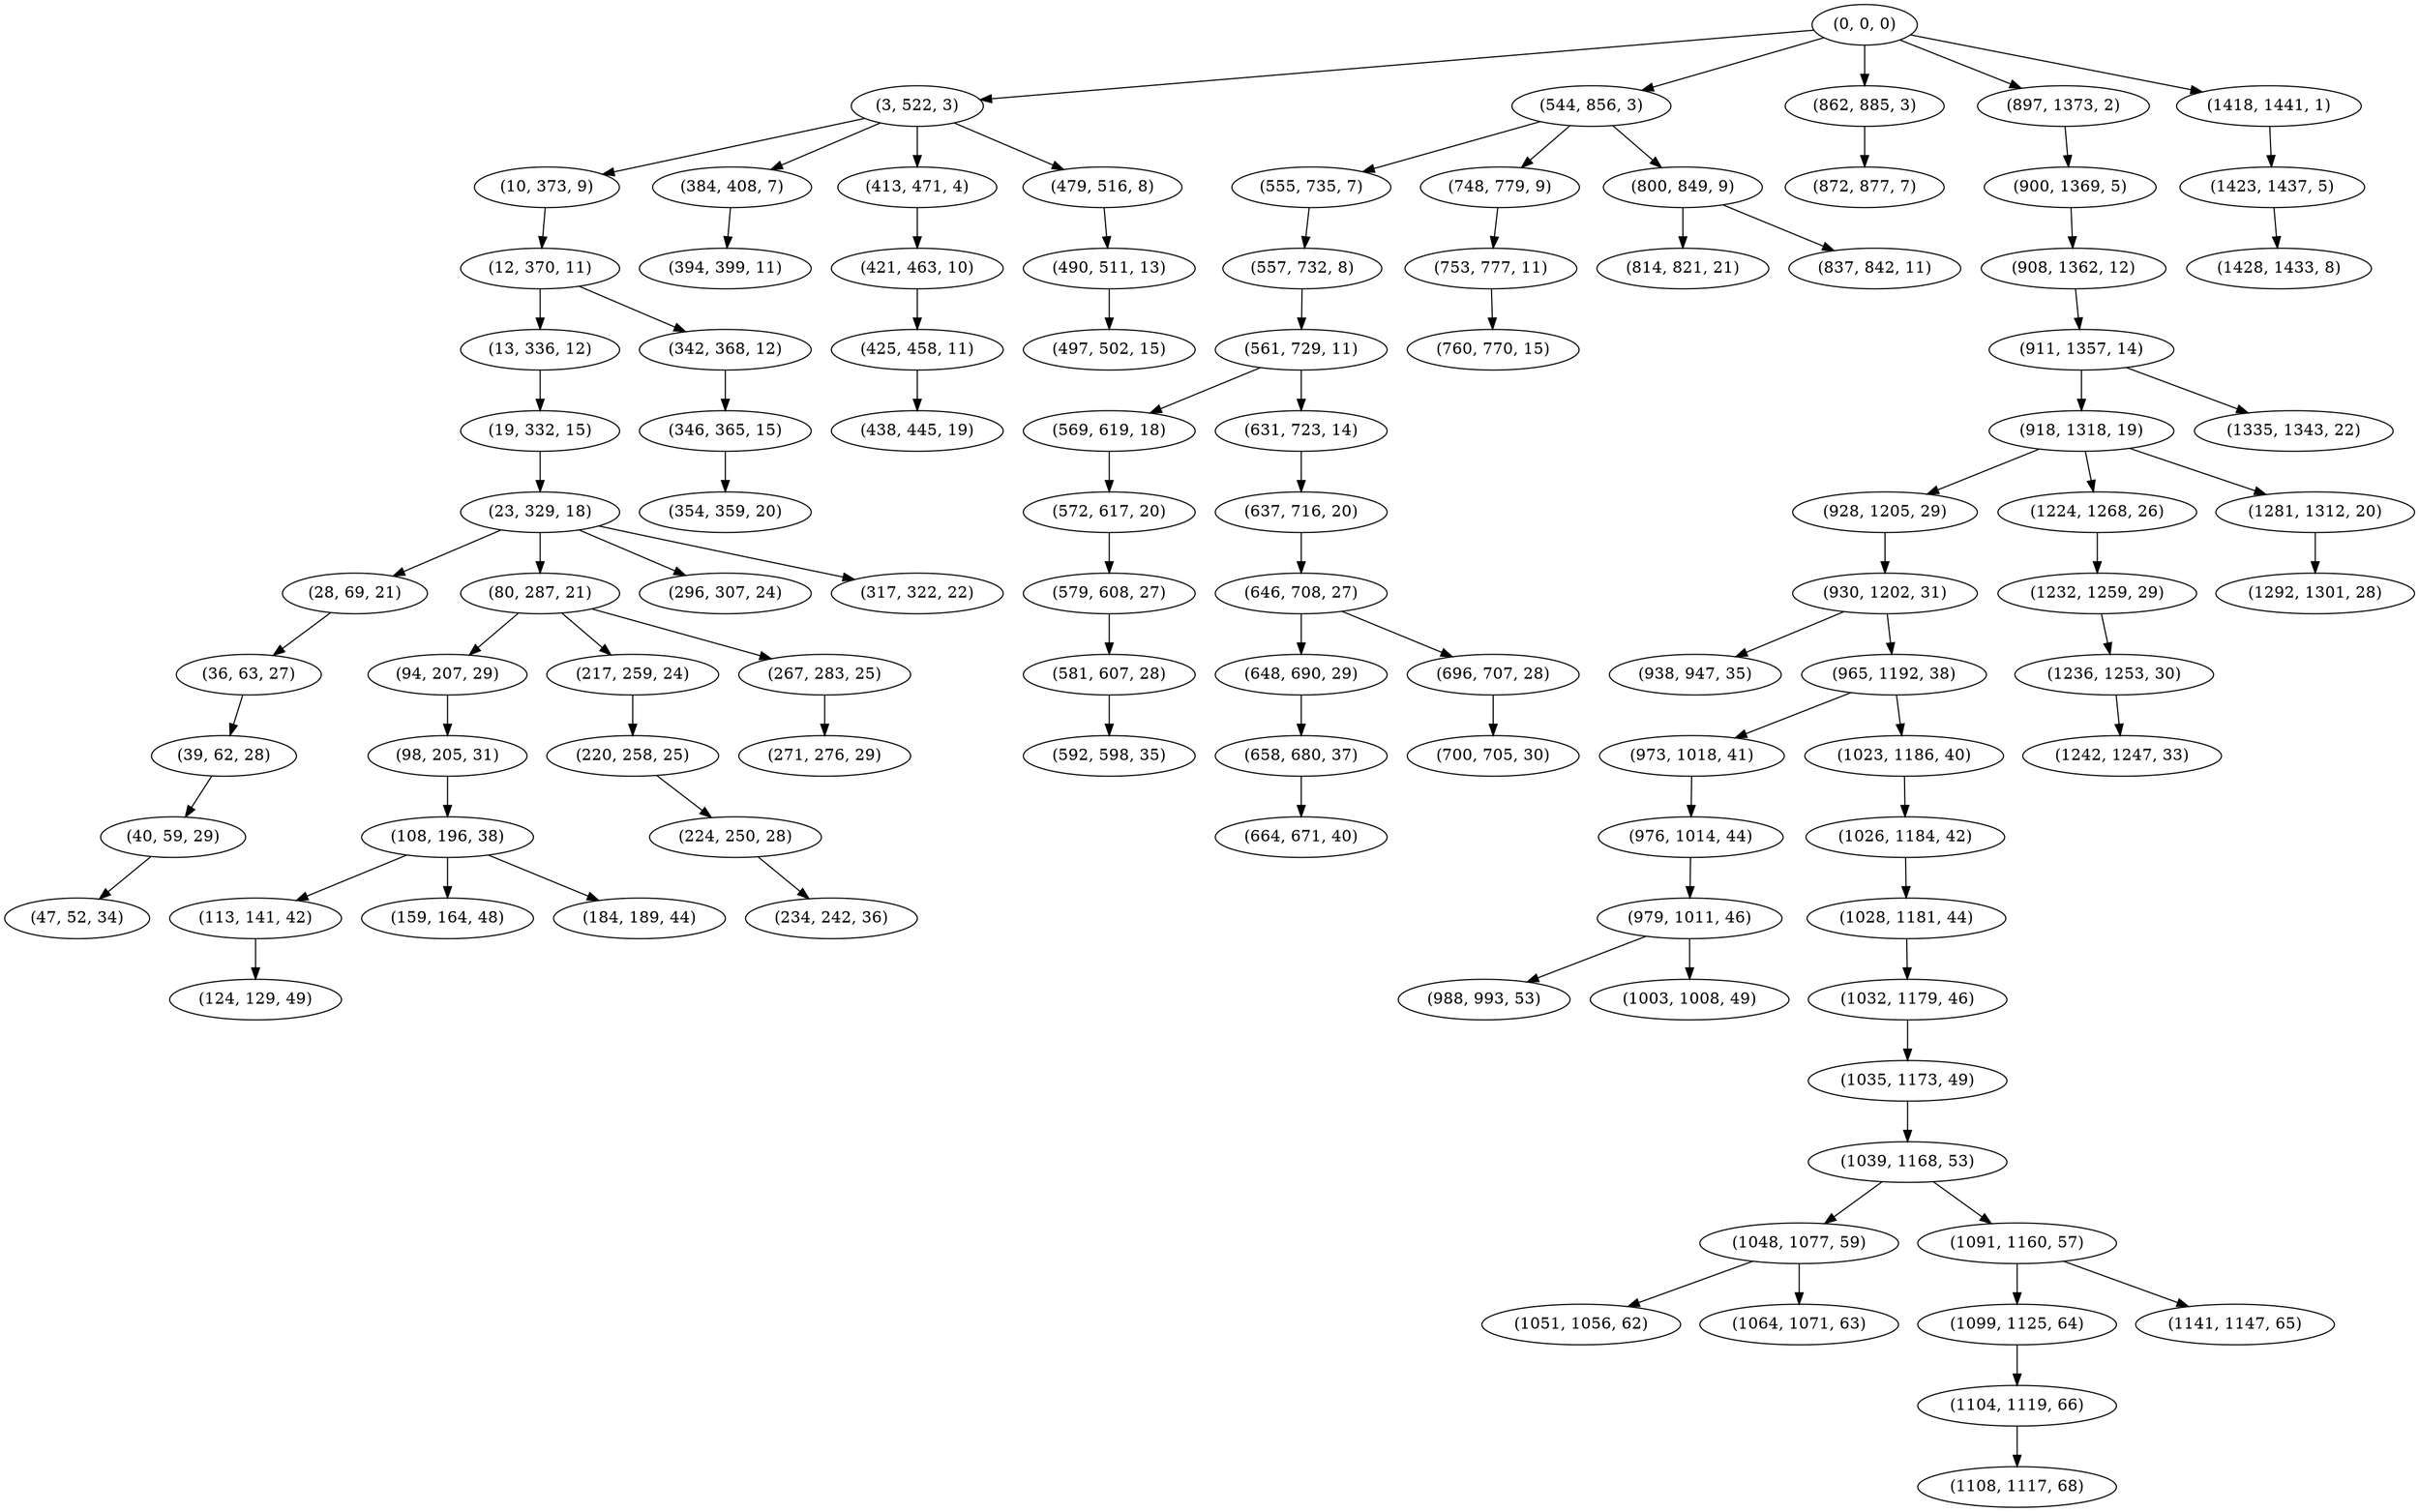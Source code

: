 digraph tree {
    "(0, 0, 0)";
    "(3, 522, 3)";
    "(10, 373, 9)";
    "(12, 370, 11)";
    "(13, 336, 12)";
    "(19, 332, 15)";
    "(23, 329, 18)";
    "(28, 69, 21)";
    "(36, 63, 27)";
    "(39, 62, 28)";
    "(40, 59, 29)";
    "(47, 52, 34)";
    "(80, 287, 21)";
    "(94, 207, 29)";
    "(98, 205, 31)";
    "(108, 196, 38)";
    "(113, 141, 42)";
    "(124, 129, 49)";
    "(159, 164, 48)";
    "(184, 189, 44)";
    "(217, 259, 24)";
    "(220, 258, 25)";
    "(224, 250, 28)";
    "(234, 242, 36)";
    "(267, 283, 25)";
    "(271, 276, 29)";
    "(296, 307, 24)";
    "(317, 322, 22)";
    "(342, 368, 12)";
    "(346, 365, 15)";
    "(354, 359, 20)";
    "(384, 408, 7)";
    "(394, 399, 11)";
    "(413, 471, 4)";
    "(421, 463, 10)";
    "(425, 458, 11)";
    "(438, 445, 19)";
    "(479, 516, 8)";
    "(490, 511, 13)";
    "(497, 502, 15)";
    "(544, 856, 3)";
    "(555, 735, 7)";
    "(557, 732, 8)";
    "(561, 729, 11)";
    "(569, 619, 18)";
    "(572, 617, 20)";
    "(579, 608, 27)";
    "(581, 607, 28)";
    "(592, 598, 35)";
    "(631, 723, 14)";
    "(637, 716, 20)";
    "(646, 708, 27)";
    "(648, 690, 29)";
    "(658, 680, 37)";
    "(664, 671, 40)";
    "(696, 707, 28)";
    "(700, 705, 30)";
    "(748, 779, 9)";
    "(753, 777, 11)";
    "(760, 770, 15)";
    "(800, 849, 9)";
    "(814, 821, 21)";
    "(837, 842, 11)";
    "(862, 885, 3)";
    "(872, 877, 7)";
    "(897, 1373, 2)";
    "(900, 1369, 5)";
    "(908, 1362, 12)";
    "(911, 1357, 14)";
    "(918, 1318, 19)";
    "(928, 1205, 29)";
    "(930, 1202, 31)";
    "(938, 947, 35)";
    "(965, 1192, 38)";
    "(973, 1018, 41)";
    "(976, 1014, 44)";
    "(979, 1011, 46)";
    "(988, 993, 53)";
    "(1003, 1008, 49)";
    "(1023, 1186, 40)";
    "(1026, 1184, 42)";
    "(1028, 1181, 44)";
    "(1032, 1179, 46)";
    "(1035, 1173, 49)";
    "(1039, 1168, 53)";
    "(1048, 1077, 59)";
    "(1051, 1056, 62)";
    "(1064, 1071, 63)";
    "(1091, 1160, 57)";
    "(1099, 1125, 64)";
    "(1104, 1119, 66)";
    "(1108, 1117, 68)";
    "(1141, 1147, 65)";
    "(1224, 1268, 26)";
    "(1232, 1259, 29)";
    "(1236, 1253, 30)";
    "(1242, 1247, 33)";
    "(1281, 1312, 20)";
    "(1292, 1301, 28)";
    "(1335, 1343, 22)";
    "(1418, 1441, 1)";
    "(1423, 1437, 5)";
    "(1428, 1433, 8)";
    "(0, 0, 0)" -> "(3, 522, 3)";
    "(0, 0, 0)" -> "(544, 856, 3)";
    "(0, 0, 0)" -> "(862, 885, 3)";
    "(0, 0, 0)" -> "(897, 1373, 2)";
    "(0, 0, 0)" -> "(1418, 1441, 1)";
    "(3, 522, 3)" -> "(10, 373, 9)";
    "(3, 522, 3)" -> "(384, 408, 7)";
    "(3, 522, 3)" -> "(413, 471, 4)";
    "(3, 522, 3)" -> "(479, 516, 8)";
    "(10, 373, 9)" -> "(12, 370, 11)";
    "(12, 370, 11)" -> "(13, 336, 12)";
    "(12, 370, 11)" -> "(342, 368, 12)";
    "(13, 336, 12)" -> "(19, 332, 15)";
    "(19, 332, 15)" -> "(23, 329, 18)";
    "(23, 329, 18)" -> "(28, 69, 21)";
    "(23, 329, 18)" -> "(80, 287, 21)";
    "(23, 329, 18)" -> "(296, 307, 24)";
    "(23, 329, 18)" -> "(317, 322, 22)";
    "(28, 69, 21)" -> "(36, 63, 27)";
    "(36, 63, 27)" -> "(39, 62, 28)";
    "(39, 62, 28)" -> "(40, 59, 29)";
    "(40, 59, 29)" -> "(47, 52, 34)";
    "(80, 287, 21)" -> "(94, 207, 29)";
    "(80, 287, 21)" -> "(217, 259, 24)";
    "(80, 287, 21)" -> "(267, 283, 25)";
    "(94, 207, 29)" -> "(98, 205, 31)";
    "(98, 205, 31)" -> "(108, 196, 38)";
    "(108, 196, 38)" -> "(113, 141, 42)";
    "(108, 196, 38)" -> "(159, 164, 48)";
    "(108, 196, 38)" -> "(184, 189, 44)";
    "(113, 141, 42)" -> "(124, 129, 49)";
    "(217, 259, 24)" -> "(220, 258, 25)";
    "(220, 258, 25)" -> "(224, 250, 28)";
    "(224, 250, 28)" -> "(234, 242, 36)";
    "(267, 283, 25)" -> "(271, 276, 29)";
    "(342, 368, 12)" -> "(346, 365, 15)";
    "(346, 365, 15)" -> "(354, 359, 20)";
    "(384, 408, 7)" -> "(394, 399, 11)";
    "(413, 471, 4)" -> "(421, 463, 10)";
    "(421, 463, 10)" -> "(425, 458, 11)";
    "(425, 458, 11)" -> "(438, 445, 19)";
    "(479, 516, 8)" -> "(490, 511, 13)";
    "(490, 511, 13)" -> "(497, 502, 15)";
    "(544, 856, 3)" -> "(555, 735, 7)";
    "(544, 856, 3)" -> "(748, 779, 9)";
    "(544, 856, 3)" -> "(800, 849, 9)";
    "(555, 735, 7)" -> "(557, 732, 8)";
    "(557, 732, 8)" -> "(561, 729, 11)";
    "(561, 729, 11)" -> "(569, 619, 18)";
    "(561, 729, 11)" -> "(631, 723, 14)";
    "(569, 619, 18)" -> "(572, 617, 20)";
    "(572, 617, 20)" -> "(579, 608, 27)";
    "(579, 608, 27)" -> "(581, 607, 28)";
    "(581, 607, 28)" -> "(592, 598, 35)";
    "(631, 723, 14)" -> "(637, 716, 20)";
    "(637, 716, 20)" -> "(646, 708, 27)";
    "(646, 708, 27)" -> "(648, 690, 29)";
    "(646, 708, 27)" -> "(696, 707, 28)";
    "(648, 690, 29)" -> "(658, 680, 37)";
    "(658, 680, 37)" -> "(664, 671, 40)";
    "(696, 707, 28)" -> "(700, 705, 30)";
    "(748, 779, 9)" -> "(753, 777, 11)";
    "(753, 777, 11)" -> "(760, 770, 15)";
    "(800, 849, 9)" -> "(814, 821, 21)";
    "(800, 849, 9)" -> "(837, 842, 11)";
    "(862, 885, 3)" -> "(872, 877, 7)";
    "(897, 1373, 2)" -> "(900, 1369, 5)";
    "(900, 1369, 5)" -> "(908, 1362, 12)";
    "(908, 1362, 12)" -> "(911, 1357, 14)";
    "(911, 1357, 14)" -> "(918, 1318, 19)";
    "(911, 1357, 14)" -> "(1335, 1343, 22)";
    "(918, 1318, 19)" -> "(928, 1205, 29)";
    "(918, 1318, 19)" -> "(1224, 1268, 26)";
    "(918, 1318, 19)" -> "(1281, 1312, 20)";
    "(928, 1205, 29)" -> "(930, 1202, 31)";
    "(930, 1202, 31)" -> "(938, 947, 35)";
    "(930, 1202, 31)" -> "(965, 1192, 38)";
    "(965, 1192, 38)" -> "(973, 1018, 41)";
    "(965, 1192, 38)" -> "(1023, 1186, 40)";
    "(973, 1018, 41)" -> "(976, 1014, 44)";
    "(976, 1014, 44)" -> "(979, 1011, 46)";
    "(979, 1011, 46)" -> "(988, 993, 53)";
    "(979, 1011, 46)" -> "(1003, 1008, 49)";
    "(1023, 1186, 40)" -> "(1026, 1184, 42)";
    "(1026, 1184, 42)" -> "(1028, 1181, 44)";
    "(1028, 1181, 44)" -> "(1032, 1179, 46)";
    "(1032, 1179, 46)" -> "(1035, 1173, 49)";
    "(1035, 1173, 49)" -> "(1039, 1168, 53)";
    "(1039, 1168, 53)" -> "(1048, 1077, 59)";
    "(1039, 1168, 53)" -> "(1091, 1160, 57)";
    "(1048, 1077, 59)" -> "(1051, 1056, 62)";
    "(1048, 1077, 59)" -> "(1064, 1071, 63)";
    "(1091, 1160, 57)" -> "(1099, 1125, 64)";
    "(1091, 1160, 57)" -> "(1141, 1147, 65)";
    "(1099, 1125, 64)" -> "(1104, 1119, 66)";
    "(1104, 1119, 66)" -> "(1108, 1117, 68)";
    "(1224, 1268, 26)" -> "(1232, 1259, 29)";
    "(1232, 1259, 29)" -> "(1236, 1253, 30)";
    "(1236, 1253, 30)" -> "(1242, 1247, 33)";
    "(1281, 1312, 20)" -> "(1292, 1301, 28)";
    "(1418, 1441, 1)" -> "(1423, 1437, 5)";
    "(1423, 1437, 5)" -> "(1428, 1433, 8)";
}
